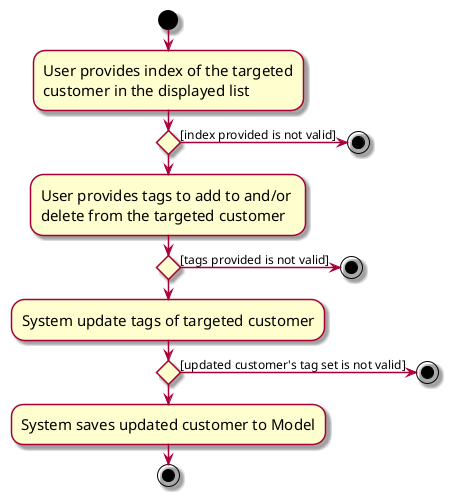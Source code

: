 @startuml
skin rose
skinparam ActivityFontSize 15
skinparam ArrowFontSize 12
start
:User provides index of the targeted
customer in the displayed list;

if () then
    :User provides tags to add to and/or \ndelete from the targeted customer;

    'Since the beta syntax does not support placing the condition outside the
    'diamond we place it as the true branch instead.
    if () then
        :System update tags of targeted customer;
        if () then
        :System saves updated customer to Model;
        else ([updated customer's tag set is not valid])
            stop
        endif
        stop
    else ([tags provided is not valid])
        stop
    endif
else ([index provided is not valid])
    stop
endif

@enduml
